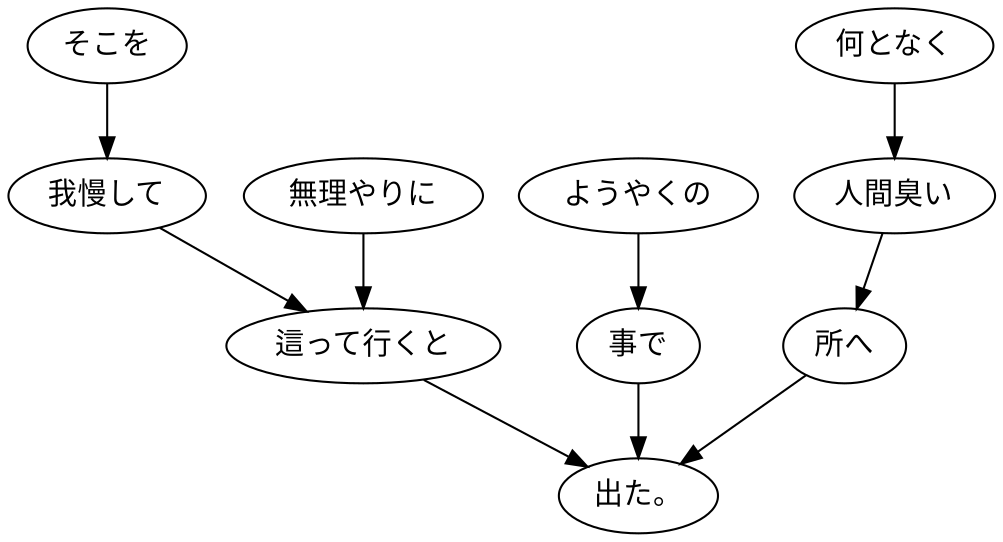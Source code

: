 digraph graph40 {
	node0 [label="そこを"];
	node1 [label="我慢して"];
	node2 [label="無理やりに"];
	node3 [label="這って行くと"];
	node4 [label="ようやくの"];
	node5 [label="事で"];
	node6 [label="何となく"];
	node7 [label="人間臭い"];
	node8 [label="所へ"];
	node9 [label="出た。"];
	node0 -> node1;
	node1 -> node3;
	node2 -> node3;
	node3 -> node9;
	node4 -> node5;
	node5 -> node9;
	node6 -> node7;
	node7 -> node8;
	node8 -> node9;
}

